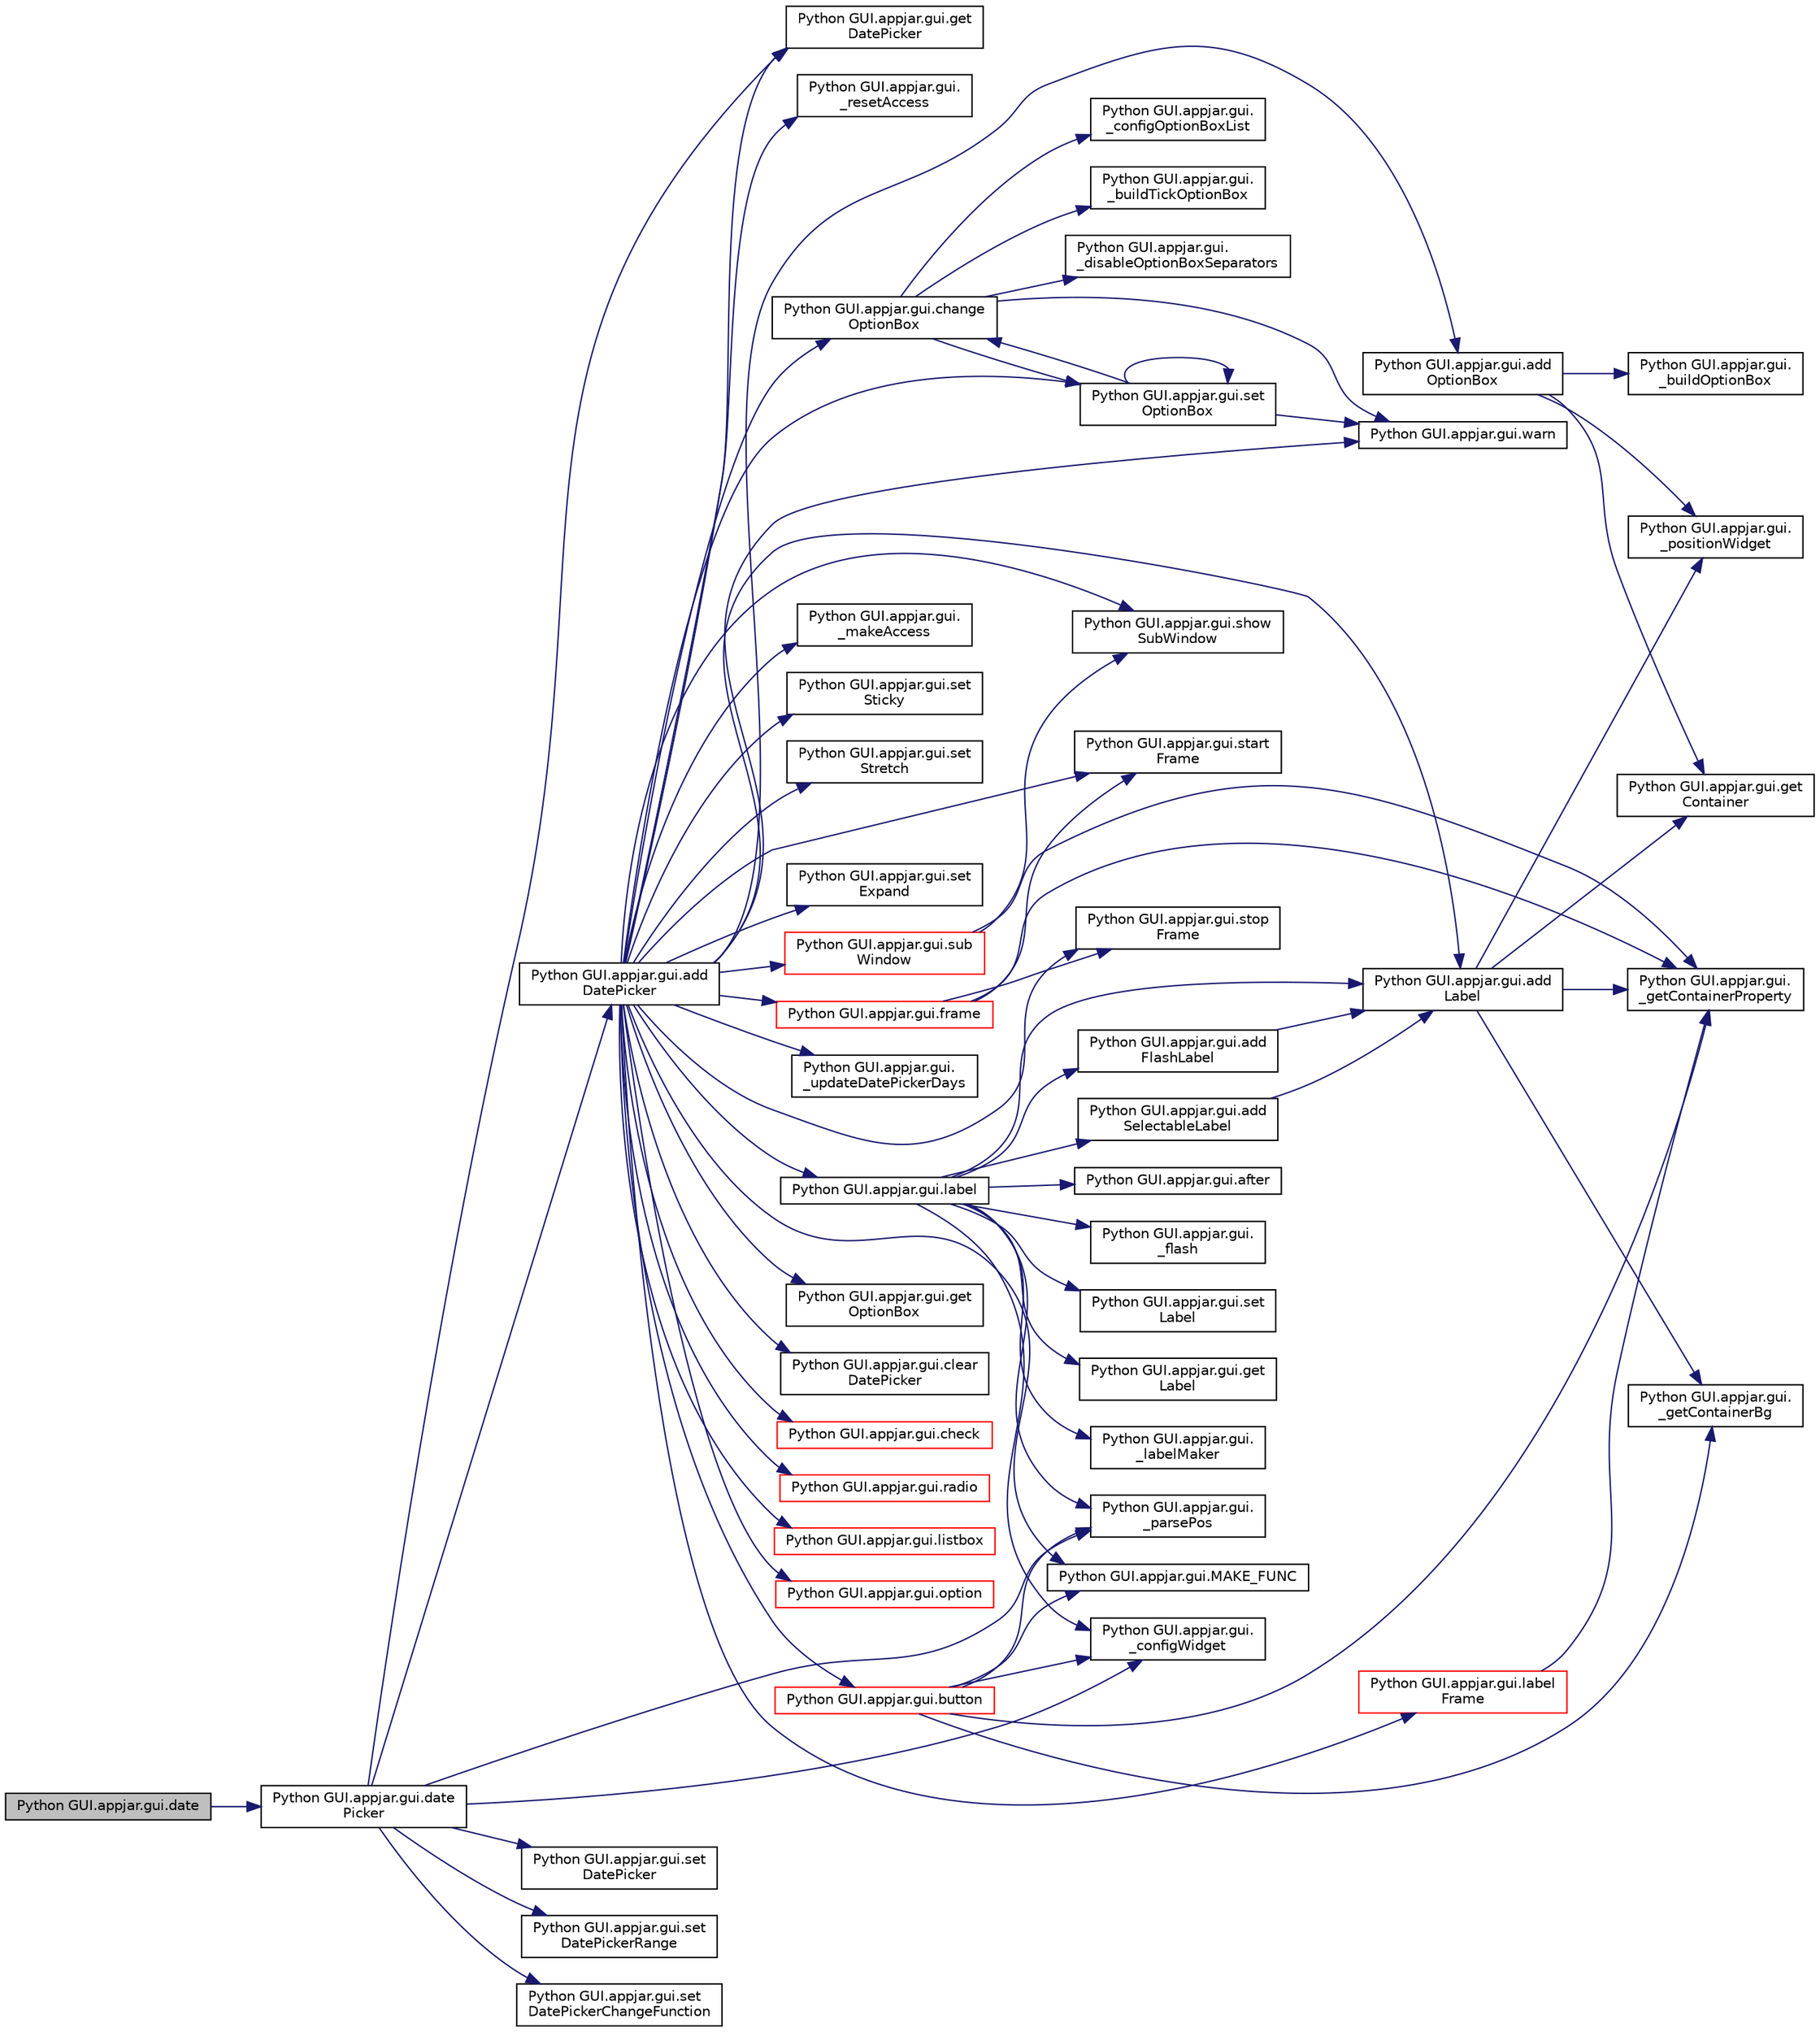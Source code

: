 digraph "Python GUI.appjar.gui.date"
{
  edge [fontname="Helvetica",fontsize="10",labelfontname="Helvetica",labelfontsize="10"];
  node [fontname="Helvetica",fontsize="10",shape=record];
  rankdir="LR";
  Node978 [label="Python GUI.appjar.gui.date",height=0.2,width=0.4,color="black", fillcolor="grey75", style="filled", fontcolor="black"];
  Node978 -> Node979 [color="midnightblue",fontsize="10",style="solid",fontname="Helvetica"];
  Node979 [label="Python GUI.appjar.gui.date\lPicker",height=0.2,width=0.4,color="black", fillcolor="white", style="filled",URL="$class_python_01_g_u_i_1_1appjar_1_1gui.html#a0178a2b0b77cd74bd17216d1ecf67749"];
  Node979 -> Node980 [color="midnightblue",fontsize="10",style="solid",fontname="Helvetica"];
  Node980 [label="Python GUI.appjar.gui.get\lDatePicker",height=0.2,width=0.4,color="black", fillcolor="white", style="filled",URL="$class_python_01_g_u_i_1_1appjar_1_1gui.html#afc76bcf46a673cc1affad638d462a42d"];
  Node979 -> Node981 [color="midnightblue",fontsize="10",style="solid",fontname="Helvetica"];
  Node981 [label="Python GUI.appjar.gui.\l_parsePos",height=0.2,width=0.4,color="black", fillcolor="white", style="filled",URL="$class_python_01_g_u_i_1_1appjar_1_1gui.html#a1151185c82adc42b922797e38132c2ca",tooltip="FUNCTIONS for labels. "];
  Node979 -> Node982 [color="midnightblue",fontsize="10",style="solid",fontname="Helvetica"];
  Node982 [label="Python GUI.appjar.gui.add\lDatePicker",height=0.2,width=0.4,color="black", fillcolor="white", style="filled",URL="$class_python_01_g_u_i_1_1appjar_1_1gui.html#a4848639278093b1bc6565ba9626f6a26"];
  Node982 -> Node983 [color="midnightblue",fontsize="10",style="solid",fontname="Helvetica"];
  Node983 [label="Python GUI.appjar.gui.start\lFrame",height=0.2,width=0.4,color="black", fillcolor="white", style="filled",URL="$class_python_01_g_u_i_1_1appjar_1_1gui.html#a467674662101a6508dc84e0a51386ac4"];
  Node982 -> Node984 [color="midnightblue",fontsize="10",style="solid",fontname="Helvetica"];
  Node984 [label="Python GUI.appjar.gui.set\lExpand",height=0.2,width=0.4,color="black", fillcolor="white", style="filled",URL="$class_python_01_g_u_i_1_1appjar_1_1gui.html#a28caa62835565d049314c611030e28cf"];
  Node982 -> Node985 [color="midnightblue",fontsize="10",style="solid",fontname="Helvetica"];
  Node985 [label="Python GUI.appjar.gui.add\lLabel",height=0.2,width=0.4,color="black", fillcolor="white", style="filled",URL="$class_python_01_g_u_i_1_1appjar_1_1gui.html#a4e47ba29cb48ce5edee19d0f160dea44"];
  Node985 -> Node986 [color="midnightblue",fontsize="10",style="solid",fontname="Helvetica"];
  Node986 [label="Python GUI.appjar.gui.get\lContainer",height=0.2,width=0.4,color="black", fillcolor="white", style="filled",URL="$class_python_01_g_u_i_1_1appjar_1_1gui.html#aa89c83e95e3952f6cc39fc23dffa15ce"];
  Node985 -> Node987 [color="midnightblue",fontsize="10",style="solid",fontname="Helvetica"];
  Node987 [label="Python GUI.appjar.gui.\l_getContainerProperty",height=0.2,width=0.4,color="black", fillcolor="white", style="filled",URL="$class_python_01_g_u_i_1_1appjar_1_1gui.html#aa0cf90816634eb9855a518e37d864ec1"];
  Node985 -> Node988 [color="midnightblue",fontsize="10",style="solid",fontname="Helvetica"];
  Node988 [label="Python GUI.appjar.gui.\l_getContainerBg",height=0.2,width=0.4,color="black", fillcolor="white", style="filled",URL="$class_python_01_g_u_i_1_1appjar_1_1gui.html#a7ca2e28f0ccf3c5e00ca64676c496afd"];
  Node985 -> Node989 [color="midnightblue",fontsize="10",style="solid",fontname="Helvetica"];
  Node989 [label="Python GUI.appjar.gui.\l_positionWidget",height=0.2,width=0.4,color="black", fillcolor="white", style="filled",URL="$class_python_01_g_u_i_1_1appjar_1_1gui.html#a994cf4bbd47f434233271d3d8b0eb4c6"];
  Node982 -> Node990 [color="midnightblue",fontsize="10",style="solid",fontname="Helvetica"];
  Node990 [label="Python GUI.appjar.gui.add\lOptionBox",height=0.2,width=0.4,color="black", fillcolor="white", style="filled",URL="$class_python_01_g_u_i_1_1appjar_1_1gui.html#a5dad85912393d493590c816a1a7cb29e"];
  Node990 -> Node991 [color="midnightblue",fontsize="10",style="solid",fontname="Helvetica"];
  Node991 [label="Python GUI.appjar.gui.\l_buildOptionBox",height=0.2,width=0.4,color="black", fillcolor="white", style="filled",URL="$class_python_01_g_u_i_1_1appjar_1_1gui.html#a1d1437e8029957a7d6ea6678318be7f1"];
  Node990 -> Node986 [color="midnightblue",fontsize="10",style="solid",fontname="Helvetica"];
  Node990 -> Node989 [color="midnightblue",fontsize="10",style="solid",fontname="Helvetica"];
  Node982 -> Node992 [color="midnightblue",fontsize="10",style="solid",fontname="Helvetica"];
  Node992 [label="Python GUI.appjar.gui.\l_updateDatePickerDays",height=0.2,width=0.4,color="black", fillcolor="white", style="filled",URL="$class_python_01_g_u_i_1_1appjar_1_1gui.html#a75b8532341f068e8298f478f0595f1e0"];
  Node982 -> Node993 [color="midnightblue",fontsize="10",style="solid",fontname="Helvetica"];
  Node993 [label="Python GUI.appjar.gui.stop\lFrame",height=0.2,width=0.4,color="black", fillcolor="white", style="filled",URL="$class_python_01_g_u_i_1_1appjar_1_1gui.html#a9d84767739a4e30005d75f6a0d404548"];
  Node982 -> Node994 [color="midnightblue",fontsize="10",style="solid",fontname="Helvetica"];
  Node994 [label="Python GUI.appjar.gui.MAKE_FUNC",height=0.2,width=0.4,color="black", fillcolor="white", style="filled",URL="$class_python_01_g_u_i_1_1appjar_1_1gui.html#a1d2c0d0a475441a8f9208204ef3227a6",tooltip="FUNCTION for managing commands. "];
  Node982 -> Node995 [color="midnightblue",fontsize="10",style="solid",fontname="Helvetica"];
  Node995 [label="Python GUI.appjar.gui.warn",height=0.2,width=0.4,color="black", fillcolor="white", style="filled",URL="$class_python_01_g_u_i_1_1appjar_1_1gui.html#aa0a271b0b17a802e6d7b598c12bcd930"];
  Node982 -> Node996 [color="midnightblue",fontsize="10",style="solid",fontname="Helvetica"];
  Node996 [label="Python GUI.appjar.gui.get\lOptionBox",height=0.2,width=0.4,color="black", fillcolor="white", style="filled",URL="$class_python_01_g_u_i_1_1appjar_1_1gui.html#ac0fd08d8e4dab5b50559b5a20a52dba0"];
  Node982 -> Node997 [color="midnightblue",fontsize="10",style="solid",fontname="Helvetica"];
  Node997 [label="Python GUI.appjar.gui.change\lOptionBox",height=0.2,width=0.4,color="black", fillcolor="white", style="filled",URL="$class_python_01_g_u_i_1_1appjar_1_1gui.html#a95d775949847e150b567e7df0ef2e256"];
  Node997 -> Node998 [color="midnightblue",fontsize="10",style="solid",fontname="Helvetica"];
  Node998 [label="Python GUI.appjar.gui.\l_configOptionBoxList",height=0.2,width=0.4,color="black", fillcolor="white", style="filled",URL="$class_python_01_g_u_i_1_1appjar_1_1gui.html#acfb7c3fc747d60f1d1f9512eb8b9556f"];
  Node997 -> Node995 [color="midnightblue",fontsize="10",style="solid",fontname="Helvetica"];
  Node997 -> Node999 [color="midnightblue",fontsize="10",style="solid",fontname="Helvetica"];
  Node999 [label="Python GUI.appjar.gui.\l_buildTickOptionBox",height=0.2,width=0.4,color="black", fillcolor="white", style="filled",URL="$class_python_01_g_u_i_1_1appjar_1_1gui.html#a76ec5d5b39fb1ad02983f3f8f5c18f80"];
  Node997 -> Node1000 [color="midnightblue",fontsize="10",style="solid",fontname="Helvetica"];
  Node1000 [label="Python GUI.appjar.gui.\l_disableOptionBoxSeparators",height=0.2,width=0.4,color="black", fillcolor="white", style="filled",URL="$class_python_01_g_u_i_1_1appjar_1_1gui.html#a2d23e6d395871438260f9ebea3a50cba"];
  Node997 -> Node1001 [color="midnightblue",fontsize="10",style="solid",fontname="Helvetica"];
  Node1001 [label="Python GUI.appjar.gui.set\lOptionBox",height=0.2,width=0.4,color="black", fillcolor="white", style="filled",URL="$class_python_01_g_u_i_1_1appjar_1_1gui.html#a3de52310d141739c74dfe53e032cc55c"];
  Node1001 -> Node995 [color="midnightblue",fontsize="10",style="solid",fontname="Helvetica"];
  Node1001 -> Node997 [color="midnightblue",fontsize="10",style="solid",fontname="Helvetica"];
  Node1001 -> Node1001 [color="midnightblue",fontsize="10",style="solid",fontname="Helvetica"];
  Node982 -> Node1001 [color="midnightblue",fontsize="10",style="solid",fontname="Helvetica"];
  Node982 -> Node1002 [color="midnightblue",fontsize="10",style="solid",fontname="Helvetica"];
  Node1002 [label="Python GUI.appjar.gui.clear\lDatePicker",height=0.2,width=0.4,color="black", fillcolor="white", style="filled",URL="$class_python_01_g_u_i_1_1appjar_1_1gui.html#abda8e2b674c94a3c54b1bd17e2f923b2"];
  Node982 -> Node980 [color="midnightblue",fontsize="10",style="solid",fontname="Helvetica"];
  Node982 -> Node1003 [color="midnightblue",fontsize="10",style="solid",fontname="Helvetica"];
  Node1003 [label="Python GUI.appjar.gui.label",height=0.2,width=0.4,color="black", fillcolor="white", style="filled",URL="$class_python_01_g_u_i_1_1appjar_1_1gui.html#a899e593dca96dd2a31035558b685e3bd"];
  Node1003 -> Node1004 [color="midnightblue",fontsize="10",style="solid",fontname="Helvetica"];
  Node1004 [label="Python GUI.appjar.gui.set\lLabel",height=0.2,width=0.4,color="black", fillcolor="white", style="filled",URL="$class_python_01_g_u_i_1_1appjar_1_1gui.html#a8ed0c5a762ab56b0f38a96e2654d0f35"];
  Node1003 -> Node1005 [color="midnightblue",fontsize="10",style="solid",fontname="Helvetica"];
  Node1005 [label="Python GUI.appjar.gui.get\lLabel",height=0.2,width=0.4,color="black", fillcolor="white", style="filled",URL="$class_python_01_g_u_i_1_1appjar_1_1gui.html#a6f8a16d7deef9fe9f44308c375f14881"];
  Node1003 -> Node981 [color="midnightblue",fontsize="10",style="solid",fontname="Helvetica"];
  Node1003 -> Node1006 [color="midnightblue",fontsize="10",style="solid",fontname="Helvetica"];
  Node1006 [label="Python GUI.appjar.gui.\l_labelMaker",height=0.2,width=0.4,color="black", fillcolor="white", style="filled",URL="$class_python_01_g_u_i_1_1appjar_1_1gui.html#abb55cc03ffc70de3014db72dbd318188"];
  Node1003 -> Node1007 [color="midnightblue",fontsize="10",style="solid",fontname="Helvetica"];
  Node1007 [label="Python GUI.appjar.gui.\l_configWidget",height=0.2,width=0.4,color="black", fillcolor="white", style="filled",URL="$class_python_01_g_u_i_1_1appjar_1_1gui.html#a66b018474a855b26826b0580a7c40a9e"];
  Node1003 -> Node1008 [color="midnightblue",fontsize="10",style="solid",fontname="Helvetica"];
  Node1008 [label="Python GUI.appjar.gui.add\lFlashLabel",height=0.2,width=0.4,color="black", fillcolor="white", style="filled",URL="$class_python_01_g_u_i_1_1appjar_1_1gui.html#a5ffc357a1387f8a01d331508d9614dc4"];
  Node1008 -> Node985 [color="midnightblue",fontsize="10",style="solid",fontname="Helvetica"];
  Node1003 -> Node1009 [color="midnightblue",fontsize="10",style="solid",fontname="Helvetica"];
  Node1009 [label="Python GUI.appjar.gui.add\lSelectableLabel",height=0.2,width=0.4,color="black", fillcolor="white", style="filled",URL="$class_python_01_g_u_i_1_1appjar_1_1gui.html#a2f80b5878fe70e4ce66f4259eb36c8c1"];
  Node1009 -> Node985 [color="midnightblue",fontsize="10",style="solid",fontname="Helvetica"];
  Node1003 -> Node985 [color="midnightblue",fontsize="10",style="solid",fontname="Helvetica"];
  Node1003 -> Node1010 [color="midnightblue",fontsize="10",style="solid",fontname="Helvetica"];
  Node1010 [label="Python GUI.appjar.gui.after",height=0.2,width=0.4,color="black", fillcolor="white", style="filled",URL="$class_python_01_g_u_i_1_1appjar_1_1gui.html#a93a8c682a2fbc1fa491a0224e24fecc8"];
  Node1003 -> Node1011 [color="midnightblue",fontsize="10",style="solid",fontname="Helvetica"];
  Node1011 [label="Python GUI.appjar.gui.\l_flash",height=0.2,width=0.4,color="black", fillcolor="white", style="filled",URL="$class_python_01_g_u_i_1_1appjar_1_1gui.html#a5fc13294461e6031228579e58365ae1c"];
  Node982 -> Node1012 [color="midnightblue",fontsize="10",style="solid",fontname="Helvetica"];
  Node1012 [label="Python GUI.appjar.gui.check",height=0.2,width=0.4,color="red", fillcolor="white", style="filled",URL="$class_python_01_g_u_i_1_1appjar_1_1gui.html#a43194199f09702458bf7a01b1fb6585d"];
  Node982 -> Node1020 [color="midnightblue",fontsize="10",style="solid",fontname="Helvetica"];
  Node1020 [label="Python GUI.appjar.gui.radio",height=0.2,width=0.4,color="red", fillcolor="white", style="filled",URL="$class_python_01_g_u_i_1_1appjar_1_1gui.html#a52874b3cff3bee7fc67bf50266023dbd",tooltip="FUNCTION for radio buttons. "];
  Node982 -> Node1027 [color="midnightblue",fontsize="10",style="solid",fontname="Helvetica"];
  Node1027 [label="Python GUI.appjar.gui.listbox",height=0.2,width=0.4,color="red", fillcolor="white", style="filled",URL="$class_python_01_g_u_i_1_1appjar_1_1gui.html#aa0838d82bbc76a9a358846a617924e12",tooltip="FUNCTION for list box. "];
  Node982 -> Node1049 [color="midnightblue",fontsize="10",style="solid",fontname="Helvetica"];
  Node1049 [label="Python GUI.appjar.gui.option",height=0.2,width=0.4,color="red", fillcolor="white", style="filled",URL="$class_python_01_g_u_i_1_1appjar_1_1gui.html#a146e85757fb347d225d2a0087c3edeae"];
  Node982 -> Node1058 [color="midnightblue",fontsize="10",style="solid",fontname="Helvetica"];
  Node1058 [label="Python GUI.appjar.gui.sub\lWindow",height=0.2,width=0.4,color="red", fillcolor="white", style="filled",URL="$class_python_01_g_u_i_1_1appjar_1_1gui.html#a17276098d7012d1e251bfafd32b3917f",tooltip="SubWindows. "];
  Node1058 -> Node1063 [color="midnightblue",fontsize="10",style="solid",fontname="Helvetica"];
  Node1063 [label="Python GUI.appjar.gui.show\lSubWindow",height=0.2,width=0.4,color="black", fillcolor="white", style="filled",URL="$class_python_01_g_u_i_1_1appjar_1_1gui.html#aa81ce6538221a58bacac87c589955989"];
  Node1058 -> Node987 [color="midnightblue",fontsize="10",style="solid",fontname="Helvetica"];
  Node982 -> Node1078 [color="midnightblue",fontsize="10",style="solid",fontname="Helvetica"];
  Node1078 [label="Python GUI.appjar.gui.label\lFrame",height=0.2,width=0.4,color="red", fillcolor="white", style="filled",URL="$class_python_01_g_u_i_1_1appjar_1_1gui.html#aa7caa49d1478b546ab1098508b9f0a2d",tooltip="Label Frames. "];
  Node1078 -> Node987 [color="midnightblue",fontsize="10",style="solid",fontname="Helvetica"];
  Node982 -> Node1083 [color="midnightblue",fontsize="10",style="solid",fontname="Helvetica"];
  Node1083 [label="Python GUI.appjar.gui.frame",height=0.2,width=0.4,color="red", fillcolor="white", style="filled",URL="$class_python_01_g_u_i_1_1appjar_1_1gui.html#a221420a78d9171ce23ae876f33645603",tooltip="Frames. "];
  Node1083 -> Node983 [color="midnightblue",fontsize="10",style="solid",fontname="Helvetica"];
  Node1083 -> Node993 [color="midnightblue",fontsize="10",style="solid",fontname="Helvetica"];
  Node1083 -> Node987 [color="midnightblue",fontsize="10",style="solid",fontname="Helvetica"];
  Node982 -> Node1086 [color="midnightblue",fontsize="10",style="solid",fontname="Helvetica"];
  Node1086 [label="Python GUI.appjar.gui.button",height=0.2,width=0.4,color="red", fillcolor="white", style="filled",URL="$class_python_01_g_u_i_1_1appjar_1_1gui.html#aa8810c60c820b8b3eb5c8647a88a1b05",tooltip="FUNCTION for buttons. "];
  Node1086 -> Node981 [color="midnightblue",fontsize="10",style="solid",fontname="Helvetica"];
  Node1086 -> Node1007 [color="midnightblue",fontsize="10",style="solid",fontname="Helvetica"];
  Node1086 -> Node987 [color="midnightblue",fontsize="10",style="solid",fontname="Helvetica"];
  Node1086 -> Node988 [color="midnightblue",fontsize="10",style="solid",fontname="Helvetica"];
  Node1086 -> Node994 [color="midnightblue",fontsize="10",style="solid",fontname="Helvetica"];
  Node982 -> Node1105 [color="midnightblue",fontsize="10",style="solid",fontname="Helvetica"];
  Node1105 [label="Python GUI.appjar.gui.\l_resetAccess",height=0.2,width=0.4,color="black", fillcolor="white", style="filled",URL="$class_python_01_g_u_i_1_1appjar_1_1gui.html#a1709f7232acebdf314c20351d3981c47"];
  Node982 -> Node1106 [color="midnightblue",fontsize="10",style="solid",fontname="Helvetica"];
  Node1106 [label="Python GUI.appjar.gui.\l_makeAccess",height=0.2,width=0.4,color="black", fillcolor="white", style="filled",URL="$class_python_01_g_u_i_1_1appjar_1_1gui.html#ac29d10e7797d11f06ea77831164e4300",tooltip="FUNCTIONS for ACCESSABILITY. "];
  Node982 -> Node1063 [color="midnightblue",fontsize="10",style="solid",fontname="Helvetica"];
  Node982 -> Node1107 [color="midnightblue",fontsize="10",style="solid",fontname="Helvetica"];
  Node1107 [label="Python GUI.appjar.gui.set\lSticky",height=0.2,width=0.4,color="black", fillcolor="white", style="filled",URL="$class_python_01_g_u_i_1_1appjar_1_1gui.html#a2d5ea8b463bc5057aed25e8080293d38"];
  Node982 -> Node1108 [color="midnightblue",fontsize="10",style="solid",fontname="Helvetica"];
  Node1108 [label="Python GUI.appjar.gui.set\lStretch",height=0.2,width=0.4,color="black", fillcolor="white", style="filled",URL="$class_python_01_g_u_i_1_1appjar_1_1gui.html#a34d0ae7a7fbc29238e04efd23292c7df"];
  Node979 -> Node1109 [color="midnightblue",fontsize="10",style="solid",fontname="Helvetica"];
  Node1109 [label="Python GUI.appjar.gui.set\lDatePicker",height=0.2,width=0.4,color="black", fillcolor="white", style="filled",URL="$class_python_01_g_u_i_1_1appjar_1_1gui.html#abcd3e8594640cc17b7c85d17fda56737"];
  Node979 -> Node1110 [color="midnightblue",fontsize="10",style="solid",fontname="Helvetica"];
  Node1110 [label="Python GUI.appjar.gui.set\lDatePickerRange",height=0.2,width=0.4,color="black", fillcolor="white", style="filled",URL="$class_python_01_g_u_i_1_1appjar_1_1gui.html#ae2959ebae96fe64e3207944b5a3b7753"];
  Node979 -> Node1111 [color="midnightblue",fontsize="10",style="solid",fontname="Helvetica"];
  Node1111 [label="Python GUI.appjar.gui.set\lDatePickerChangeFunction",height=0.2,width=0.4,color="black", fillcolor="white", style="filled",URL="$class_python_01_g_u_i_1_1appjar_1_1gui.html#aa9e2c99351ec43622816b59356081c76"];
  Node979 -> Node1007 [color="midnightblue",fontsize="10",style="solid",fontname="Helvetica"];
}
